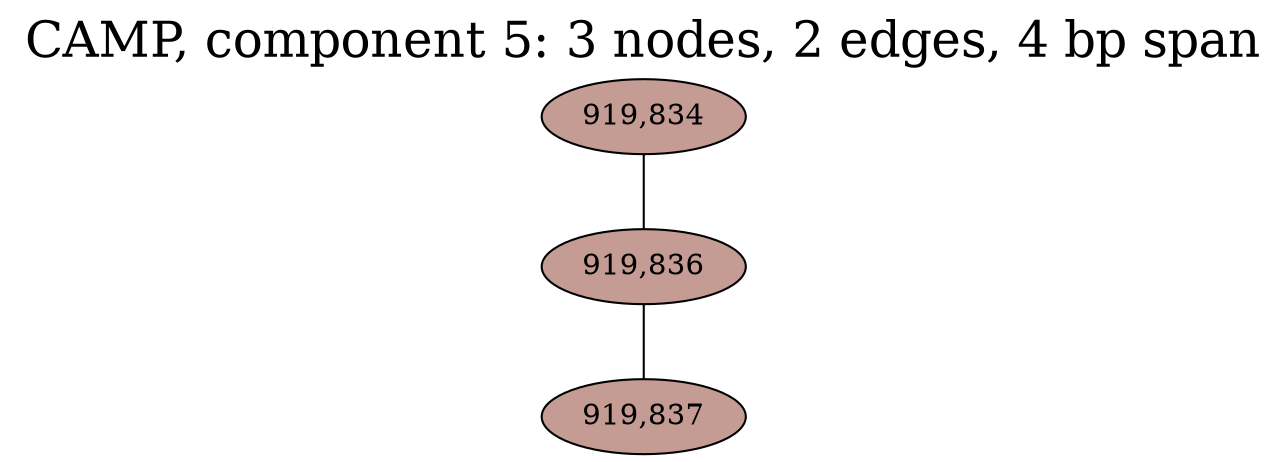 graph CAMP_cc5 {
	overlap="prism50";
	outputorder="edgesfirst";
	label="CAMP, component 5: 3 nodes, 2 edges, 4 bp span";
	labelloc="t";
	fontsize=24;
	"919,834" [style="filled", fillcolor="#c49c94", fontcolor="#000000"];
	"919,836" [style="filled", fillcolor="#c49c94", fontcolor="#000000"];
	"919,837" [style="filled", fillcolor="#c49c94", fontcolor="#000000"];
	"919,834" -- "919,836";
	"919,836" -- "919,837";
}